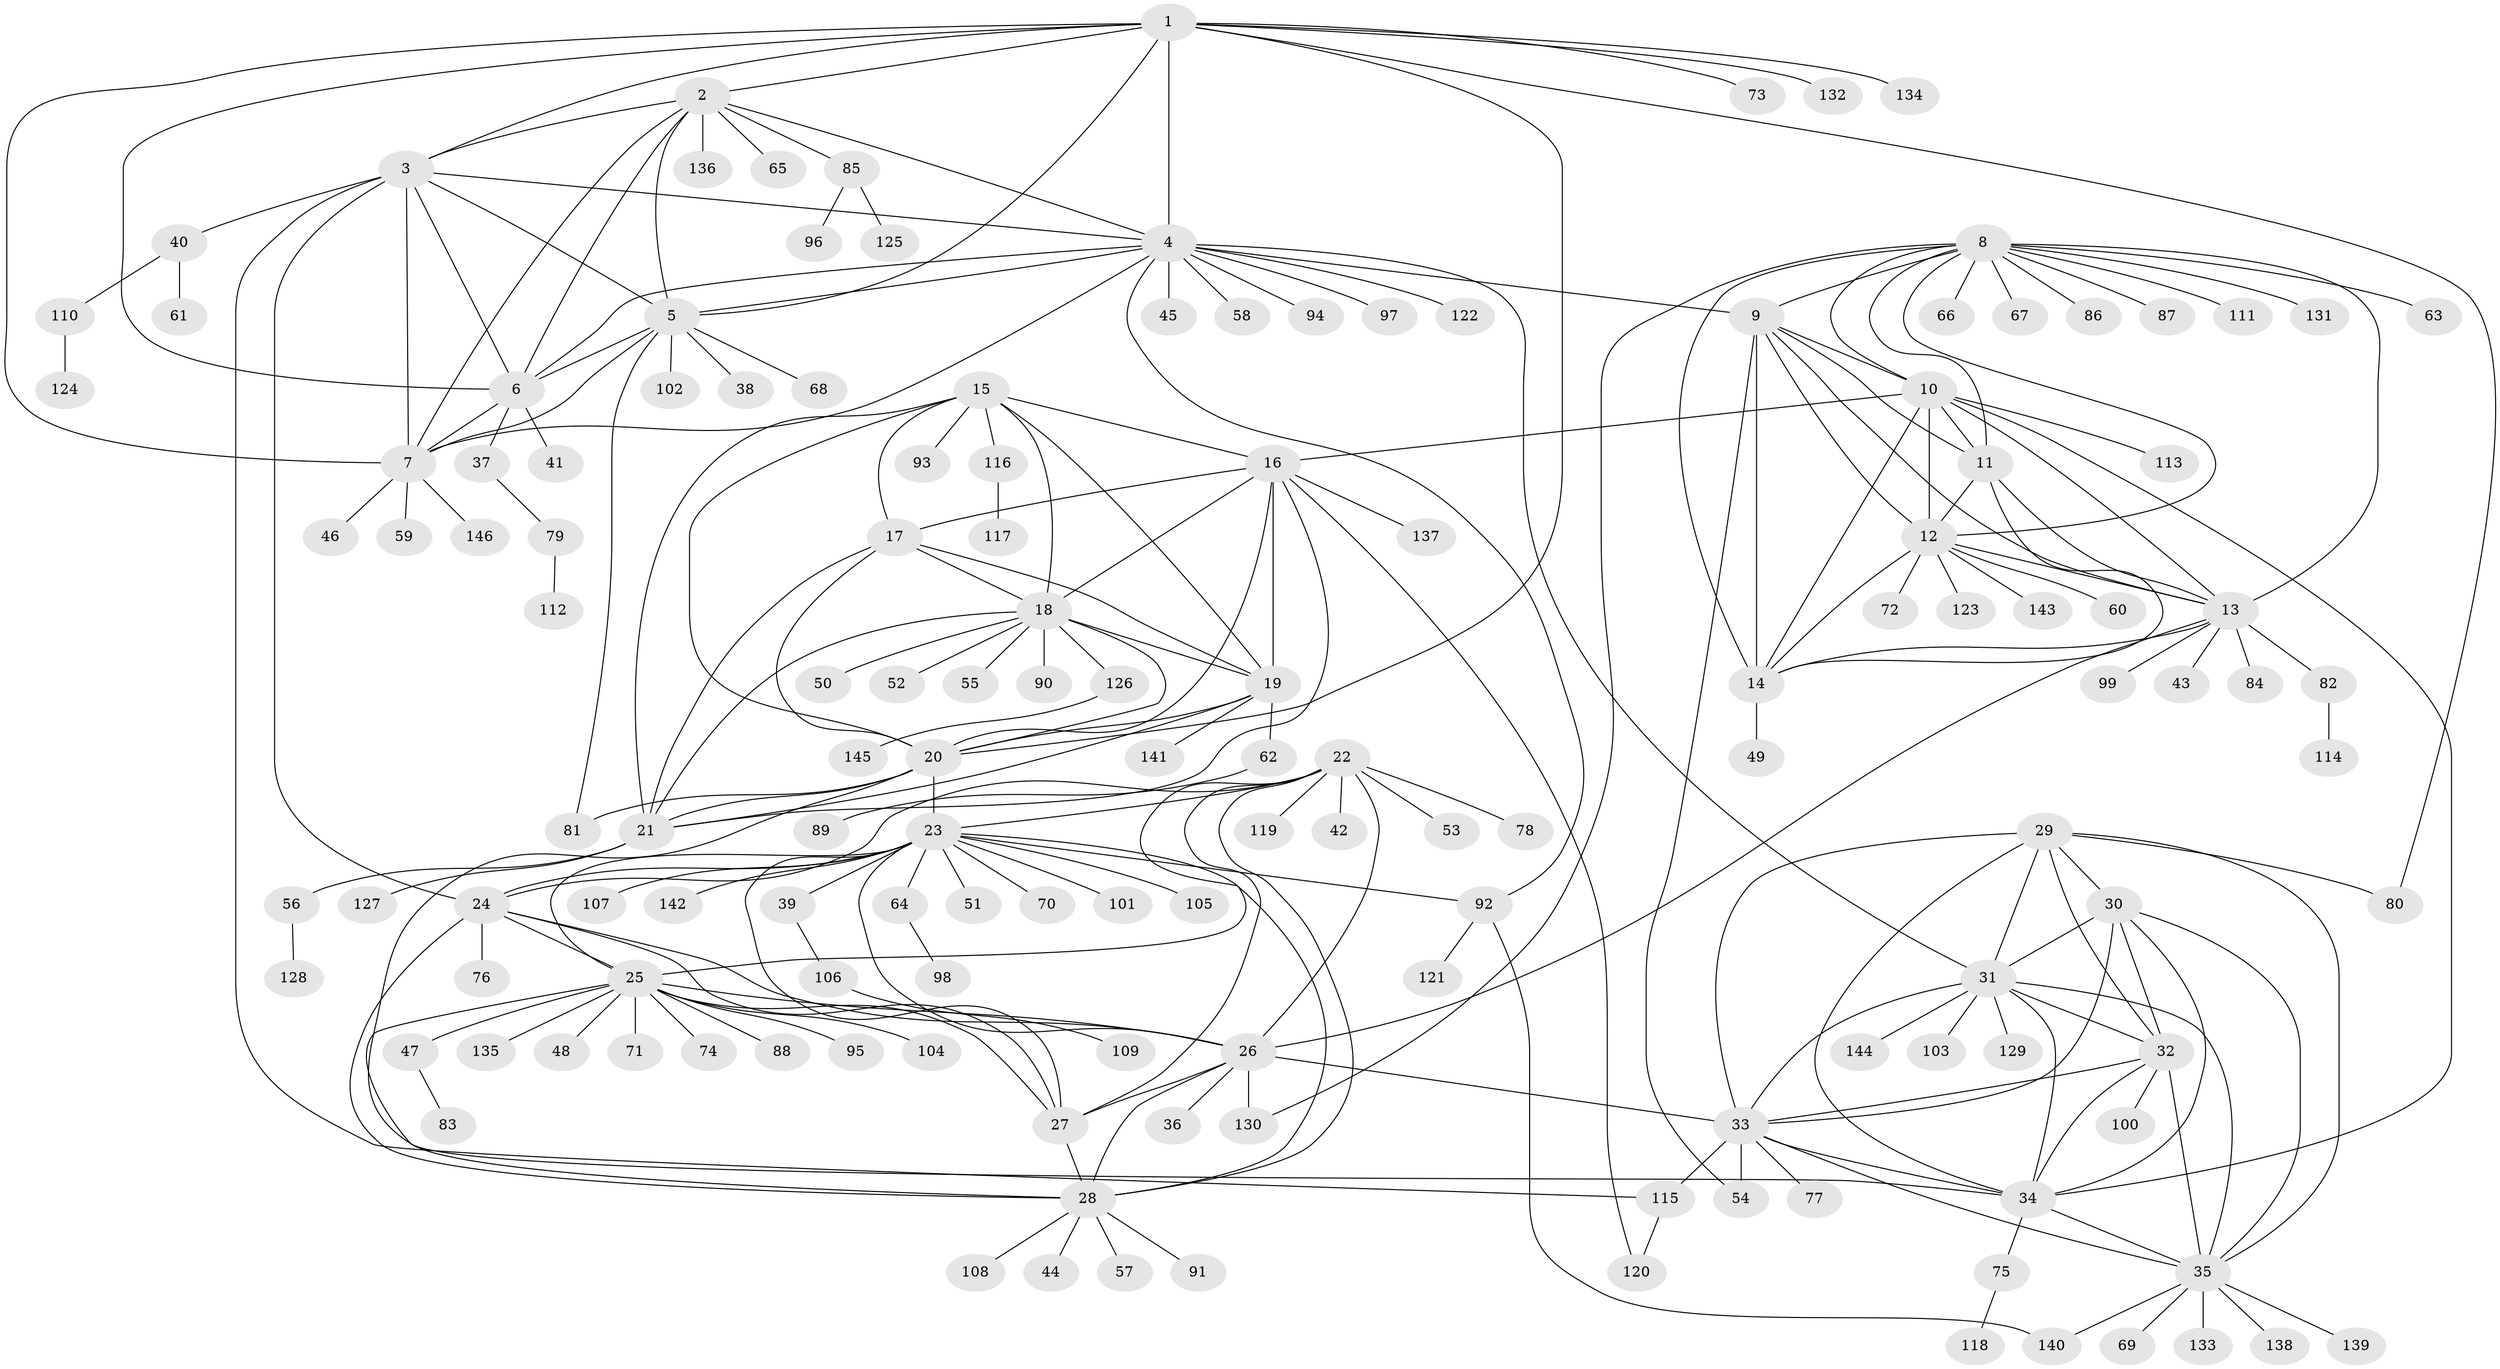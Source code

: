 // coarse degree distribution, {8: 0.045454545454545456, 7: 0.13636363636363635, 10: 0.045454545454545456, 9: 0.09090909090909091, 6: 0.13636363636363635, 5: 0.045454545454545456, 2: 0.1590909090909091, 1: 0.29545454545454547, 4: 0.022727272727272728, 3: 0.022727272727272728}
// Generated by graph-tools (version 1.1) at 2025/52/03/04/25 22:52:16]
// undirected, 146 vertices, 234 edges
graph export_dot {
  node [color=gray90,style=filled];
  1;
  2;
  3;
  4;
  5;
  6;
  7;
  8;
  9;
  10;
  11;
  12;
  13;
  14;
  15;
  16;
  17;
  18;
  19;
  20;
  21;
  22;
  23;
  24;
  25;
  26;
  27;
  28;
  29;
  30;
  31;
  32;
  33;
  34;
  35;
  36;
  37;
  38;
  39;
  40;
  41;
  42;
  43;
  44;
  45;
  46;
  47;
  48;
  49;
  50;
  51;
  52;
  53;
  54;
  55;
  56;
  57;
  58;
  59;
  60;
  61;
  62;
  63;
  64;
  65;
  66;
  67;
  68;
  69;
  70;
  71;
  72;
  73;
  74;
  75;
  76;
  77;
  78;
  79;
  80;
  81;
  82;
  83;
  84;
  85;
  86;
  87;
  88;
  89;
  90;
  91;
  92;
  93;
  94;
  95;
  96;
  97;
  98;
  99;
  100;
  101;
  102;
  103;
  104;
  105;
  106;
  107;
  108;
  109;
  110;
  111;
  112;
  113;
  114;
  115;
  116;
  117;
  118;
  119;
  120;
  121;
  122;
  123;
  124;
  125;
  126;
  127;
  128;
  129;
  130;
  131;
  132;
  133;
  134;
  135;
  136;
  137;
  138;
  139;
  140;
  141;
  142;
  143;
  144;
  145;
  146;
  1 -- 2;
  1 -- 3;
  1 -- 4;
  1 -- 5;
  1 -- 6;
  1 -- 7;
  1 -- 20;
  1 -- 73;
  1 -- 80;
  1 -- 132;
  1 -- 134;
  2 -- 3;
  2 -- 4;
  2 -- 5;
  2 -- 6;
  2 -- 7;
  2 -- 65;
  2 -- 85;
  2 -- 136;
  3 -- 4;
  3 -- 5;
  3 -- 6;
  3 -- 7;
  3 -- 24;
  3 -- 40;
  3 -- 115;
  4 -- 5;
  4 -- 6;
  4 -- 7;
  4 -- 9;
  4 -- 31;
  4 -- 45;
  4 -- 58;
  4 -- 92;
  4 -- 94;
  4 -- 97;
  4 -- 122;
  5 -- 6;
  5 -- 7;
  5 -- 38;
  5 -- 68;
  5 -- 81;
  5 -- 102;
  6 -- 7;
  6 -- 37;
  6 -- 41;
  7 -- 46;
  7 -- 59;
  7 -- 146;
  8 -- 9;
  8 -- 10;
  8 -- 11;
  8 -- 12;
  8 -- 13;
  8 -- 14;
  8 -- 63;
  8 -- 66;
  8 -- 67;
  8 -- 86;
  8 -- 87;
  8 -- 111;
  8 -- 130;
  8 -- 131;
  9 -- 10;
  9 -- 11;
  9 -- 12;
  9 -- 13;
  9 -- 14;
  9 -- 54;
  10 -- 11;
  10 -- 12;
  10 -- 13;
  10 -- 14;
  10 -- 16;
  10 -- 34;
  10 -- 113;
  11 -- 12;
  11 -- 13;
  11 -- 14;
  12 -- 13;
  12 -- 14;
  12 -- 60;
  12 -- 72;
  12 -- 123;
  12 -- 143;
  13 -- 14;
  13 -- 26;
  13 -- 43;
  13 -- 82;
  13 -- 84;
  13 -- 99;
  14 -- 49;
  15 -- 16;
  15 -- 17;
  15 -- 18;
  15 -- 19;
  15 -- 20;
  15 -- 21;
  15 -- 93;
  15 -- 116;
  16 -- 17;
  16 -- 18;
  16 -- 19;
  16 -- 20;
  16 -- 21;
  16 -- 120;
  16 -- 137;
  17 -- 18;
  17 -- 19;
  17 -- 20;
  17 -- 21;
  18 -- 19;
  18 -- 20;
  18 -- 21;
  18 -- 50;
  18 -- 52;
  18 -- 55;
  18 -- 90;
  18 -- 126;
  19 -- 20;
  19 -- 21;
  19 -- 62;
  19 -- 141;
  20 -- 21;
  20 -- 23;
  20 -- 34;
  20 -- 81;
  21 -- 56;
  21 -- 127;
  22 -- 23;
  22 -- 24;
  22 -- 25;
  22 -- 26;
  22 -- 27;
  22 -- 28;
  22 -- 42;
  22 -- 53;
  22 -- 78;
  22 -- 119;
  23 -- 24;
  23 -- 25;
  23 -- 26;
  23 -- 27;
  23 -- 28;
  23 -- 39;
  23 -- 51;
  23 -- 64;
  23 -- 70;
  23 -- 92;
  23 -- 101;
  23 -- 105;
  23 -- 107;
  23 -- 142;
  24 -- 25;
  24 -- 26;
  24 -- 27;
  24 -- 28;
  24 -- 76;
  25 -- 26;
  25 -- 27;
  25 -- 28;
  25 -- 47;
  25 -- 48;
  25 -- 71;
  25 -- 74;
  25 -- 88;
  25 -- 95;
  25 -- 104;
  25 -- 135;
  26 -- 27;
  26 -- 28;
  26 -- 33;
  26 -- 36;
  26 -- 130;
  27 -- 28;
  28 -- 44;
  28 -- 57;
  28 -- 91;
  28 -- 108;
  29 -- 30;
  29 -- 31;
  29 -- 32;
  29 -- 33;
  29 -- 34;
  29 -- 35;
  29 -- 80;
  30 -- 31;
  30 -- 32;
  30 -- 33;
  30 -- 34;
  30 -- 35;
  31 -- 32;
  31 -- 33;
  31 -- 34;
  31 -- 35;
  31 -- 103;
  31 -- 129;
  31 -- 144;
  32 -- 33;
  32 -- 34;
  32 -- 35;
  32 -- 100;
  33 -- 34;
  33 -- 35;
  33 -- 54;
  33 -- 77;
  33 -- 115;
  34 -- 35;
  34 -- 75;
  35 -- 69;
  35 -- 133;
  35 -- 138;
  35 -- 139;
  35 -- 140;
  37 -- 79;
  39 -- 106;
  40 -- 61;
  40 -- 110;
  47 -- 83;
  56 -- 128;
  62 -- 89;
  64 -- 98;
  75 -- 118;
  79 -- 112;
  82 -- 114;
  85 -- 96;
  85 -- 125;
  92 -- 121;
  92 -- 140;
  106 -- 109;
  110 -- 124;
  115 -- 120;
  116 -- 117;
  126 -- 145;
}
